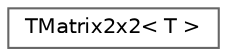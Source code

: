 digraph "Graphical Class Hierarchy"
{
 // INTERACTIVE_SVG=YES
 // LATEX_PDF_SIZE
  bgcolor="transparent";
  edge [fontname=Helvetica,fontsize=10,labelfontname=Helvetica,labelfontsize=10];
  node [fontname=Helvetica,fontsize=10,shape=box,height=0.2,width=0.4];
  rankdir="LR";
  Node0 [id="Node000000",label="TMatrix2x2\< T \>",height=0.2,width=0.4,color="grey40", fillcolor="white", style="filled",URL="$d5/d04/classTMatrix2x2.html",tooltip="2x2 generalized matrix."];
}
